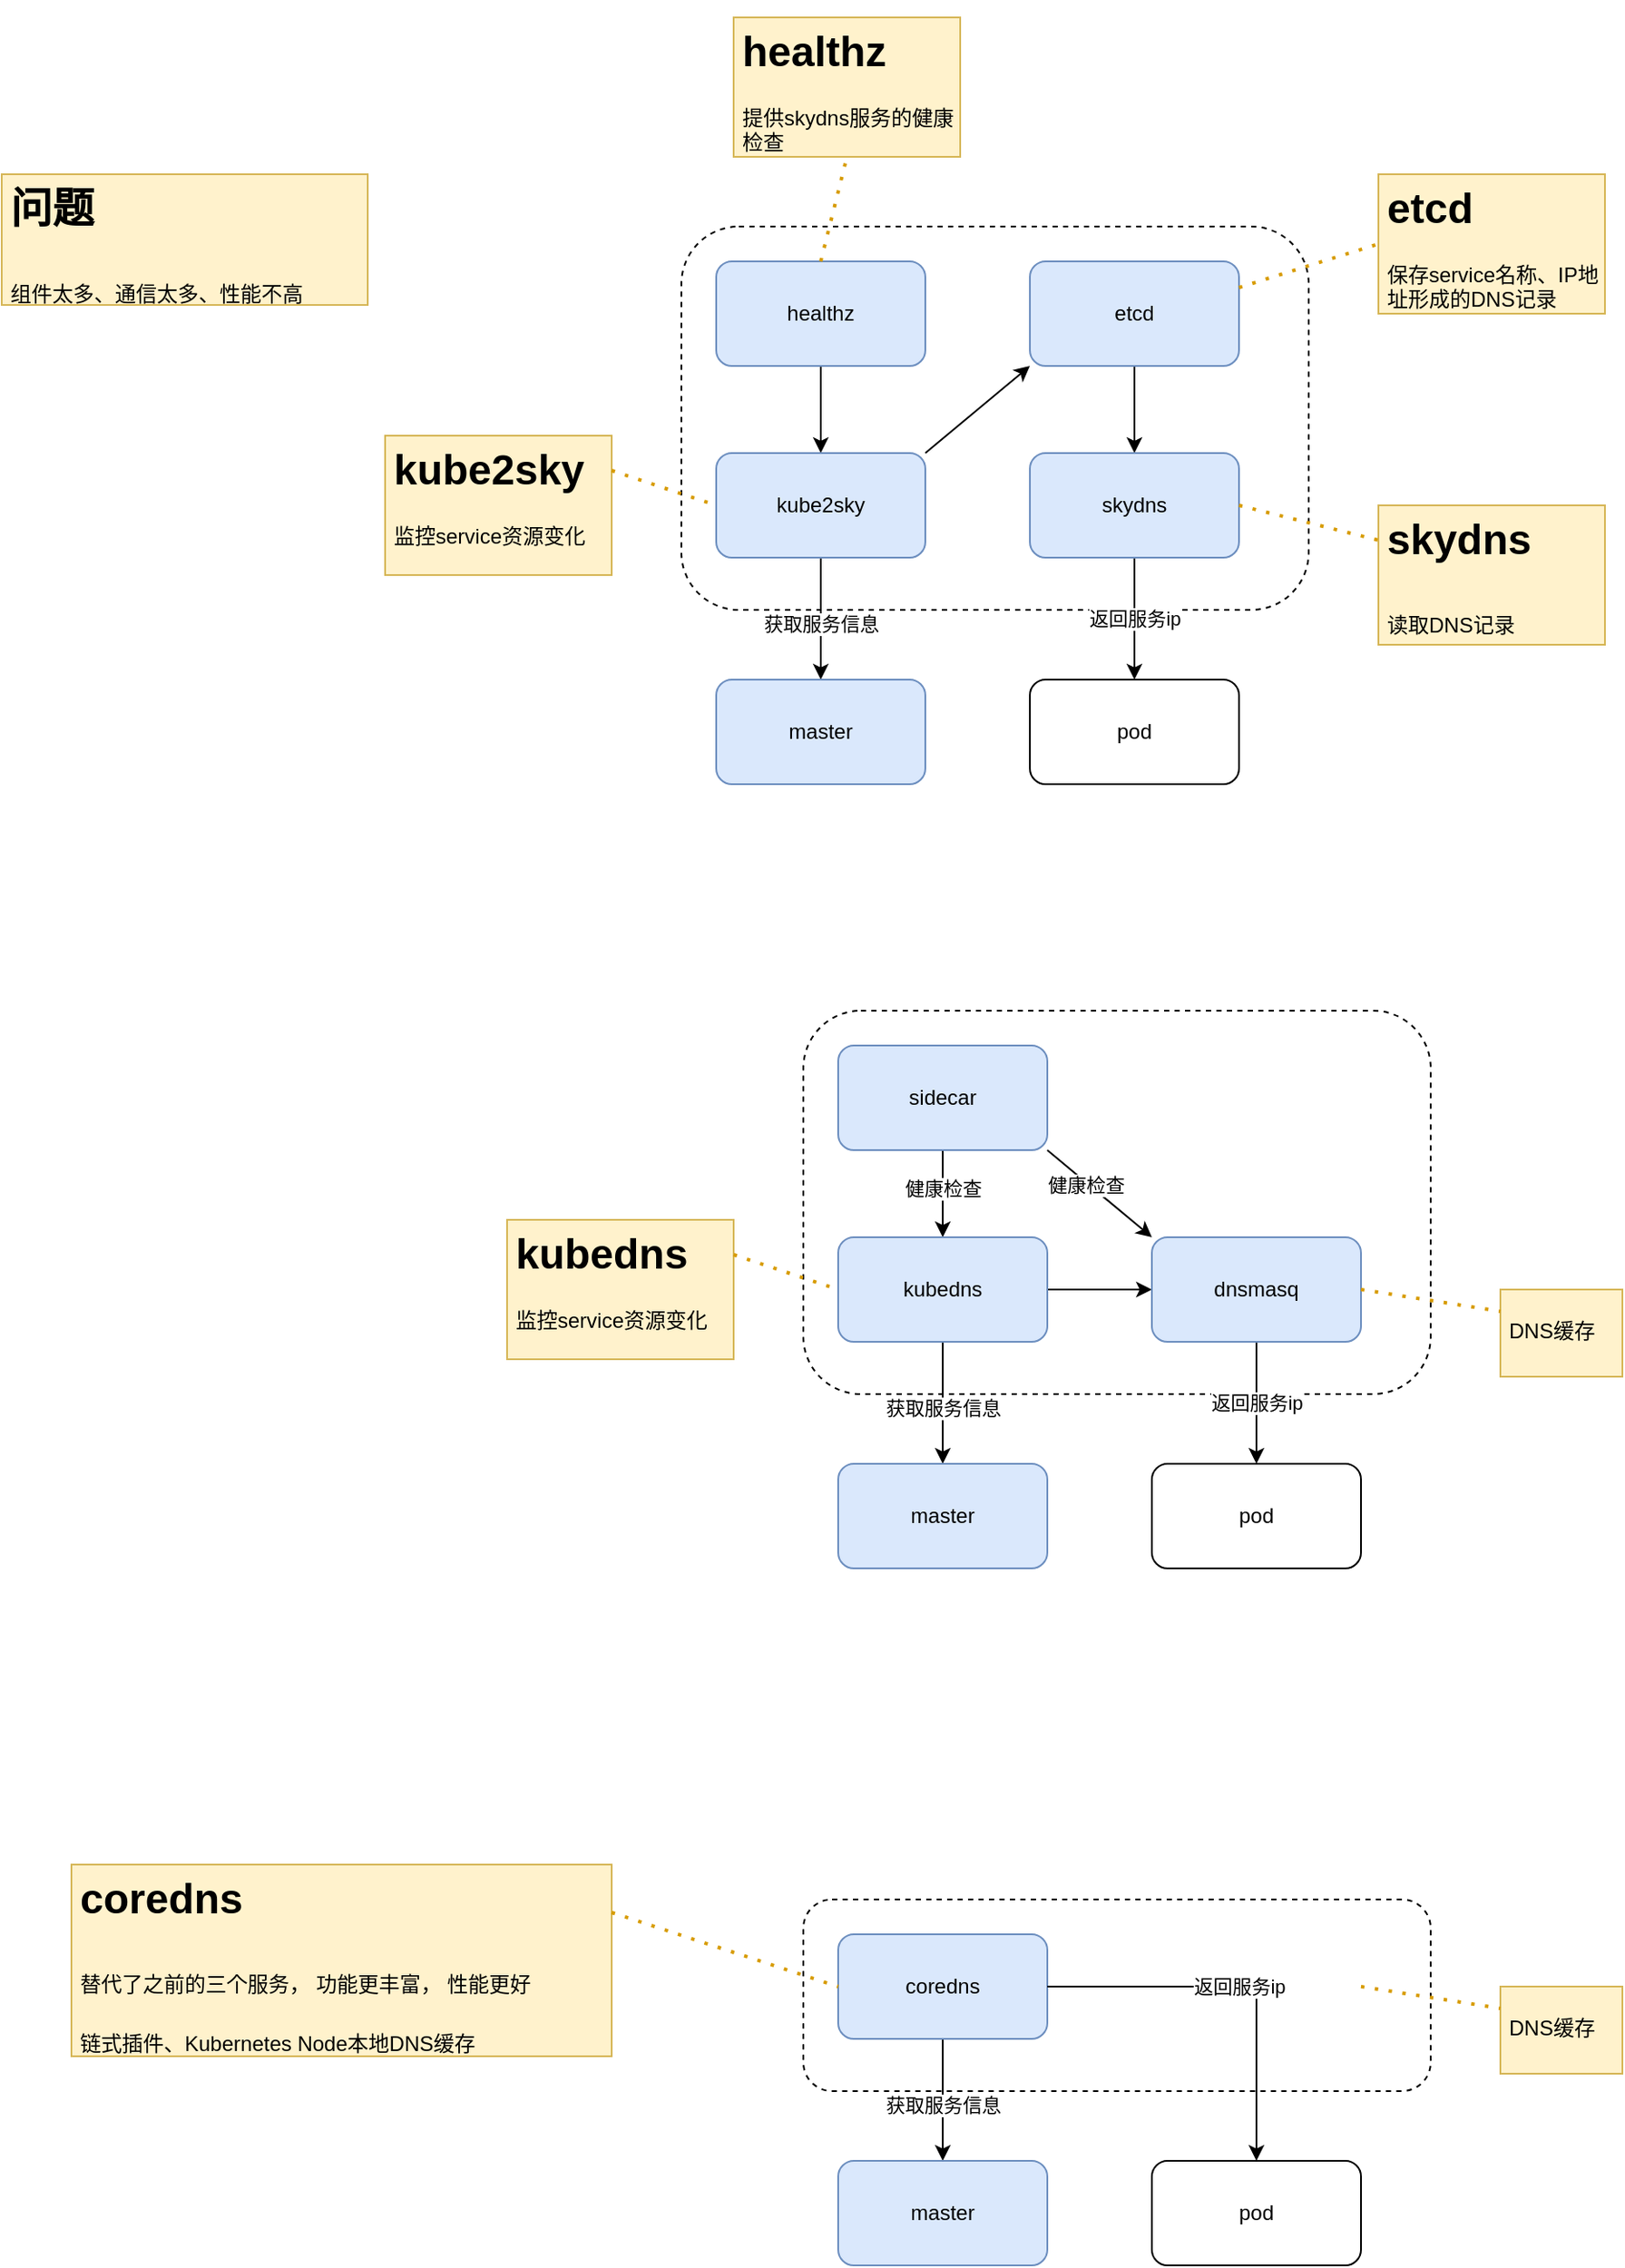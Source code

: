 <mxfile version="22.1.21" type="github">
  <diagram name="第 1 页" id="VcTGC_0ALSRAaAG4vHXl">
    <mxGraphModel dx="2261" dy="786" grid="1" gridSize="10" guides="1" tooltips="1" connect="1" arrows="1" fold="1" page="1" pageScale="1" pageWidth="827" pageHeight="1169" math="0" shadow="0">
      <root>
        <mxCell id="0" />
        <mxCell id="1" parent="0" />
        <mxCell id="FDSydZNx9eT348Bdh0g4-5" value="" style="rounded=1;whiteSpace=wrap;html=1;dashed=1;" vertex="1" parent="1">
          <mxGeometry x="140" y="190" width="360" height="220" as="geometry" />
        </mxCell>
        <mxCell id="FDSydZNx9eT348Bdh0g4-11" style="edgeStyle=orthogonalEdgeStyle;rounded=0;orthogonalLoop=1;jettySize=auto;html=1;exitX=0.5;exitY=1;exitDx=0;exitDy=0;entryX=0.5;entryY=0;entryDx=0;entryDy=0;" edge="1" parent="1" source="FDSydZNx9eT348Bdh0g4-1" target="FDSydZNx9eT348Bdh0g4-3">
          <mxGeometry relative="1" as="geometry" />
        </mxCell>
        <mxCell id="FDSydZNx9eT348Bdh0g4-1" value="healthz" style="rounded=1;whiteSpace=wrap;html=1;fillColor=#dae8fc;strokeColor=#6c8ebf;" vertex="1" parent="1">
          <mxGeometry x="160" y="210" width="120" height="60" as="geometry" />
        </mxCell>
        <mxCell id="FDSydZNx9eT348Bdh0g4-9" style="edgeStyle=orthogonalEdgeStyle;rounded=0;orthogonalLoop=1;jettySize=auto;html=1;exitX=0.5;exitY=1;exitDx=0;exitDy=0;entryX=0.5;entryY=0;entryDx=0;entryDy=0;" edge="1" parent="1" source="FDSydZNx9eT348Bdh0g4-2" target="FDSydZNx9eT348Bdh0g4-4">
          <mxGeometry relative="1" as="geometry" />
        </mxCell>
        <mxCell id="FDSydZNx9eT348Bdh0g4-2" value="etcd" style="rounded=1;whiteSpace=wrap;html=1;fillColor=#dae8fc;strokeColor=#6c8ebf;" vertex="1" parent="1">
          <mxGeometry x="340" y="210" width="120" height="60" as="geometry" />
        </mxCell>
        <mxCell id="FDSydZNx9eT348Bdh0g4-10" style="rounded=0;orthogonalLoop=1;jettySize=auto;html=1;exitX=1;exitY=0;exitDx=0;exitDy=0;entryX=0;entryY=1;entryDx=0;entryDy=0;" edge="1" parent="1" source="FDSydZNx9eT348Bdh0g4-3" target="FDSydZNx9eT348Bdh0g4-2">
          <mxGeometry relative="1" as="geometry" />
        </mxCell>
        <mxCell id="FDSydZNx9eT348Bdh0g4-21" style="edgeStyle=orthogonalEdgeStyle;rounded=0;orthogonalLoop=1;jettySize=auto;html=1;exitX=0.5;exitY=1;exitDx=0;exitDy=0;entryX=0.5;entryY=0;entryDx=0;entryDy=0;" edge="1" parent="1" source="FDSydZNx9eT348Bdh0g4-3" target="FDSydZNx9eT348Bdh0g4-19">
          <mxGeometry relative="1" as="geometry" />
        </mxCell>
        <mxCell id="FDSydZNx9eT348Bdh0g4-22" value="获取服务信息" style="edgeLabel;html=1;align=center;verticalAlign=middle;resizable=0;points=[];" vertex="1" connectable="0" parent="FDSydZNx9eT348Bdh0g4-21">
          <mxGeometry x="0.086" relative="1" as="geometry">
            <mxPoint as="offset" />
          </mxGeometry>
        </mxCell>
        <mxCell id="FDSydZNx9eT348Bdh0g4-3" value="kube2sky" style="rounded=1;whiteSpace=wrap;html=1;fillColor=#dae8fc;strokeColor=#6c8ebf;" vertex="1" parent="1">
          <mxGeometry x="160" y="320" width="120" height="60" as="geometry" />
        </mxCell>
        <mxCell id="FDSydZNx9eT348Bdh0g4-13" value="返回服务ip" style="edgeStyle=orthogonalEdgeStyle;rounded=0;orthogonalLoop=1;jettySize=auto;html=1;exitX=0.5;exitY=1;exitDx=0;exitDy=0;entryX=0.5;entryY=0;entryDx=0;entryDy=0;" edge="1" parent="1" source="FDSydZNx9eT348Bdh0g4-4" target="FDSydZNx9eT348Bdh0g4-12">
          <mxGeometry relative="1" as="geometry" />
        </mxCell>
        <mxCell id="FDSydZNx9eT348Bdh0g4-4" value="skydns" style="rounded=1;whiteSpace=wrap;html=1;fillColor=#dae8fc;strokeColor=#6c8ebf;" vertex="1" parent="1">
          <mxGeometry x="340" y="320" width="120" height="60" as="geometry" />
        </mxCell>
        <mxCell id="FDSydZNx9eT348Bdh0g4-6" value="&lt;h1&gt;kube2sky&lt;/h1&gt;&lt;p&gt;监控service资源变化&lt;/p&gt;" style="text;html=1;strokeColor=#d6b656;fillColor=#fff2cc;spacing=5;spacingTop=-20;whiteSpace=wrap;overflow=hidden;rounded=0;" vertex="1" parent="1">
          <mxGeometry x="-30" y="310" width="130" height="80" as="geometry" />
        </mxCell>
        <mxCell id="FDSydZNx9eT348Bdh0g4-7" value="&lt;h1&gt;skydns&lt;/h1&gt;&lt;h1&gt;&lt;span style=&quot;font-size: 12px; font-weight: 400;&quot;&gt;读取DNS记录&lt;/span&gt;&lt;/h1&gt;" style="text;html=1;strokeColor=#d6b656;fillColor=#fff2cc;spacing=5;spacingTop=-20;whiteSpace=wrap;overflow=hidden;rounded=0;" vertex="1" parent="1">
          <mxGeometry x="540" y="350" width="130" height="80" as="geometry" />
        </mxCell>
        <mxCell id="FDSydZNx9eT348Bdh0g4-8" value="&lt;h1&gt;etcd&lt;/h1&gt;&lt;p&gt;保存service名称、IP地址形成的DNS记录&lt;/p&gt;" style="text;html=1;strokeColor=#d6b656;fillColor=#fff2cc;spacing=5;spacingTop=-20;whiteSpace=wrap;overflow=hidden;rounded=0;" vertex="1" parent="1">
          <mxGeometry x="540" y="160" width="130" height="80" as="geometry" />
        </mxCell>
        <mxCell id="FDSydZNx9eT348Bdh0g4-12" value="pod" style="rounded=1;whiteSpace=wrap;html=1;" vertex="1" parent="1">
          <mxGeometry x="340" y="450" width="120" height="60" as="geometry" />
        </mxCell>
        <mxCell id="FDSydZNx9eT348Bdh0g4-14" value="&lt;h1&gt;healthz&lt;/h1&gt;&lt;p&gt;提供skydns服务的健康检查&lt;/p&gt;" style="text;html=1;strokeColor=#d6b656;fillColor=#fff2cc;spacing=5;spacingTop=-20;whiteSpace=wrap;overflow=hidden;rounded=0;" vertex="1" parent="1">
          <mxGeometry x="170" y="70" width="130" height="80" as="geometry" />
        </mxCell>
        <mxCell id="FDSydZNx9eT348Bdh0g4-15" value="" style="endArrow=none;dashed=1;html=1;dashPattern=1 3;strokeWidth=2;rounded=0;exitX=0.5;exitY=0;exitDx=0;exitDy=0;entryX=0.5;entryY=1;entryDx=0;entryDy=0;fillColor=#ffe6cc;strokeColor=#d79b00;" edge="1" parent="1" source="FDSydZNx9eT348Bdh0g4-1" target="FDSydZNx9eT348Bdh0g4-14">
          <mxGeometry width="50" height="50" relative="1" as="geometry">
            <mxPoint x="190" y="200" as="sourcePoint" />
            <mxPoint x="240" y="150" as="targetPoint" />
          </mxGeometry>
        </mxCell>
        <mxCell id="FDSydZNx9eT348Bdh0g4-16" value="" style="endArrow=none;dashed=1;html=1;dashPattern=1 3;strokeWidth=2;rounded=0;exitX=1;exitY=0.25;exitDx=0;exitDy=0;entryX=0;entryY=0.5;entryDx=0;entryDy=0;fillColor=#ffe6cc;strokeColor=#d79b00;" edge="1" parent="1" source="FDSydZNx9eT348Bdh0g4-6" target="FDSydZNx9eT348Bdh0g4-3">
          <mxGeometry width="50" height="50" relative="1" as="geometry">
            <mxPoint x="100" y="390" as="sourcePoint" />
            <mxPoint x="115" y="330" as="targetPoint" />
          </mxGeometry>
        </mxCell>
        <mxCell id="FDSydZNx9eT348Bdh0g4-17" value="" style="endArrow=none;dashed=1;html=1;dashPattern=1 3;strokeWidth=2;rounded=0;exitX=1;exitY=0.5;exitDx=0;exitDy=0;entryX=0;entryY=0.25;entryDx=0;entryDy=0;fillColor=#ffe6cc;strokeColor=#d79b00;" edge="1" parent="1" source="FDSydZNx9eT348Bdh0g4-4" target="FDSydZNx9eT348Bdh0g4-7">
          <mxGeometry width="50" height="50" relative="1" as="geometry">
            <mxPoint x="520" y="430" as="sourcePoint" />
            <mxPoint x="535" y="370" as="targetPoint" />
          </mxGeometry>
        </mxCell>
        <mxCell id="FDSydZNx9eT348Bdh0g4-18" value="" style="endArrow=none;dashed=1;html=1;dashPattern=1 3;strokeWidth=2;rounded=0;exitX=1;exitY=0.25;exitDx=0;exitDy=0;entryX=0.5;entryY=1;entryDx=0;entryDy=0;fillColor=#ffe6cc;strokeColor=#d79b00;" edge="1" parent="1" source="FDSydZNx9eT348Bdh0g4-2">
          <mxGeometry width="50" height="50" relative="1" as="geometry">
            <mxPoint x="525" y="260" as="sourcePoint" />
            <mxPoint x="540" y="200" as="targetPoint" />
          </mxGeometry>
        </mxCell>
        <mxCell id="FDSydZNx9eT348Bdh0g4-19" value="master" style="rounded=1;whiteSpace=wrap;html=1;fillColor=#dae8fc;strokeColor=#6c8ebf;" vertex="1" parent="1">
          <mxGeometry x="160" y="450" width="120" height="60" as="geometry" />
        </mxCell>
        <mxCell id="FDSydZNx9eT348Bdh0g4-23" value="&lt;h1&gt;&lt;span style=&quot;background-color: initial;&quot;&gt;问题&lt;/span&gt;&lt;/h1&gt;&lt;h1&gt;&lt;span style=&quot;font-size: 12px; font-weight: 400;&quot;&gt;组件太多、通信太多、性能不高&lt;/span&gt;&lt;/h1&gt;" style="text;html=1;strokeColor=#d6b656;fillColor=#fff2cc;spacing=5;spacingTop=-20;whiteSpace=wrap;overflow=hidden;rounded=0;" vertex="1" parent="1">
          <mxGeometry x="-250" y="160" width="210" height="75" as="geometry" />
        </mxCell>
        <mxCell id="FDSydZNx9eT348Bdh0g4-24" value="" style="rounded=1;whiteSpace=wrap;html=1;dashed=1;" vertex="1" parent="1">
          <mxGeometry x="210" y="640" width="360" height="220" as="geometry" />
        </mxCell>
        <mxCell id="FDSydZNx9eT348Bdh0g4-25" style="edgeStyle=orthogonalEdgeStyle;rounded=0;orthogonalLoop=1;jettySize=auto;html=1;exitX=0.5;exitY=1;exitDx=0;exitDy=0;entryX=0.5;entryY=0;entryDx=0;entryDy=0;" edge="1" parent="1" source="FDSydZNx9eT348Bdh0g4-26" target="FDSydZNx9eT348Bdh0g4-32">
          <mxGeometry relative="1" as="geometry" />
        </mxCell>
        <mxCell id="FDSydZNx9eT348Bdh0g4-48" value="健康检查" style="edgeLabel;html=1;align=center;verticalAlign=middle;resizable=0;points=[];" vertex="1" connectable="0" parent="FDSydZNx9eT348Bdh0g4-25">
          <mxGeometry x="-0.12" relative="1" as="geometry">
            <mxPoint as="offset" />
          </mxGeometry>
        </mxCell>
        <mxCell id="FDSydZNx9eT348Bdh0g4-46" style="rounded=0;orthogonalLoop=1;jettySize=auto;html=1;exitX=1;exitY=1;exitDx=0;exitDy=0;entryX=0;entryY=0;entryDx=0;entryDy=0;" edge="1" parent="1" source="FDSydZNx9eT348Bdh0g4-26" target="FDSydZNx9eT348Bdh0g4-34">
          <mxGeometry relative="1" as="geometry" />
        </mxCell>
        <mxCell id="FDSydZNx9eT348Bdh0g4-47" value="健康检查" style="edgeLabel;html=1;align=center;verticalAlign=middle;resizable=0;points=[];" vertex="1" connectable="0" parent="FDSydZNx9eT348Bdh0g4-46">
          <mxGeometry x="-0.256" y="-1" relative="1" as="geometry">
            <mxPoint as="offset" />
          </mxGeometry>
        </mxCell>
        <mxCell id="FDSydZNx9eT348Bdh0g4-26" value="sidecar" style="rounded=1;whiteSpace=wrap;html=1;fillColor=#dae8fc;strokeColor=#6c8ebf;" vertex="1" parent="1">
          <mxGeometry x="230" y="660" width="120" height="60" as="geometry" />
        </mxCell>
        <mxCell id="FDSydZNx9eT348Bdh0g4-30" style="edgeStyle=orthogonalEdgeStyle;rounded=0;orthogonalLoop=1;jettySize=auto;html=1;exitX=0.5;exitY=1;exitDx=0;exitDy=0;entryX=0.5;entryY=0;entryDx=0;entryDy=0;" edge="1" parent="1" source="FDSydZNx9eT348Bdh0g4-32" target="FDSydZNx9eT348Bdh0g4-44">
          <mxGeometry relative="1" as="geometry" />
        </mxCell>
        <mxCell id="FDSydZNx9eT348Bdh0g4-31" value="获取服务信息" style="edgeLabel;html=1;align=center;verticalAlign=middle;resizable=0;points=[];" vertex="1" connectable="0" parent="FDSydZNx9eT348Bdh0g4-30">
          <mxGeometry x="0.086" relative="1" as="geometry">
            <mxPoint as="offset" />
          </mxGeometry>
        </mxCell>
        <mxCell id="FDSydZNx9eT348Bdh0g4-45" style="edgeStyle=orthogonalEdgeStyle;rounded=0;orthogonalLoop=1;jettySize=auto;html=1;exitX=1;exitY=0.5;exitDx=0;exitDy=0;" edge="1" parent="1" source="FDSydZNx9eT348Bdh0g4-32" target="FDSydZNx9eT348Bdh0g4-34">
          <mxGeometry relative="1" as="geometry" />
        </mxCell>
        <mxCell id="FDSydZNx9eT348Bdh0g4-32" value="kubedns" style="rounded=1;whiteSpace=wrap;html=1;fillColor=#dae8fc;strokeColor=#6c8ebf;" vertex="1" parent="1">
          <mxGeometry x="230" y="770" width="120" height="60" as="geometry" />
        </mxCell>
        <mxCell id="FDSydZNx9eT348Bdh0g4-33" value="返回服务ip" style="edgeStyle=orthogonalEdgeStyle;rounded=0;orthogonalLoop=1;jettySize=auto;html=1;exitX=0.5;exitY=1;exitDx=0;exitDy=0;entryX=0.5;entryY=0;entryDx=0;entryDy=0;" edge="1" parent="1" source="FDSydZNx9eT348Bdh0g4-34" target="FDSydZNx9eT348Bdh0g4-38">
          <mxGeometry relative="1" as="geometry" />
        </mxCell>
        <mxCell id="FDSydZNx9eT348Bdh0g4-34" value="dnsmasq" style="rounded=1;whiteSpace=wrap;html=1;fillColor=#dae8fc;strokeColor=#6c8ebf;" vertex="1" parent="1">
          <mxGeometry x="410" y="770" width="120" height="60" as="geometry" />
        </mxCell>
        <mxCell id="FDSydZNx9eT348Bdh0g4-35" value="&lt;h1&gt;kubedns&lt;/h1&gt;&lt;p&gt;监控service资源变化&lt;/p&gt;" style="text;html=1;strokeColor=#d6b656;fillColor=#fff2cc;spacing=5;spacingTop=-20;whiteSpace=wrap;overflow=hidden;rounded=0;" vertex="1" parent="1">
          <mxGeometry x="40" y="760" width="130" height="80" as="geometry" />
        </mxCell>
        <mxCell id="FDSydZNx9eT348Bdh0g4-36" value="&lt;h1&gt;&lt;span style=&quot;font-size: 12px; font-weight: 400;&quot;&gt;DNS缓存&lt;/span&gt;&lt;/h1&gt;" style="text;html=1;strokeColor=#d6b656;fillColor=#fff2cc;spacing=5;spacingTop=-20;whiteSpace=wrap;overflow=hidden;rounded=0;" vertex="1" parent="1">
          <mxGeometry x="610" y="800" width="70" height="50" as="geometry" />
        </mxCell>
        <mxCell id="FDSydZNx9eT348Bdh0g4-38" value="pod" style="rounded=1;whiteSpace=wrap;html=1;" vertex="1" parent="1">
          <mxGeometry x="410" y="900" width="120" height="60" as="geometry" />
        </mxCell>
        <mxCell id="FDSydZNx9eT348Bdh0g4-41" value="" style="endArrow=none;dashed=1;html=1;dashPattern=1 3;strokeWidth=2;rounded=0;exitX=1;exitY=0.25;exitDx=0;exitDy=0;entryX=0;entryY=0.5;entryDx=0;entryDy=0;fillColor=#ffe6cc;strokeColor=#d79b00;" edge="1" parent="1" source="FDSydZNx9eT348Bdh0g4-35" target="FDSydZNx9eT348Bdh0g4-32">
          <mxGeometry width="50" height="50" relative="1" as="geometry">
            <mxPoint x="170" y="840" as="sourcePoint" />
            <mxPoint x="185" y="780" as="targetPoint" />
          </mxGeometry>
        </mxCell>
        <mxCell id="FDSydZNx9eT348Bdh0g4-42" value="" style="endArrow=none;dashed=1;html=1;dashPattern=1 3;strokeWidth=2;rounded=0;exitX=1;exitY=0.5;exitDx=0;exitDy=0;entryX=0;entryY=0.25;entryDx=0;entryDy=0;fillColor=#ffe6cc;strokeColor=#d79b00;" edge="1" parent="1" source="FDSydZNx9eT348Bdh0g4-34" target="FDSydZNx9eT348Bdh0g4-36">
          <mxGeometry width="50" height="50" relative="1" as="geometry">
            <mxPoint x="590" y="880" as="sourcePoint" />
            <mxPoint x="605" y="820" as="targetPoint" />
          </mxGeometry>
        </mxCell>
        <mxCell id="FDSydZNx9eT348Bdh0g4-44" value="master" style="rounded=1;whiteSpace=wrap;html=1;fillColor=#dae8fc;strokeColor=#6c8ebf;" vertex="1" parent="1">
          <mxGeometry x="230" y="900" width="120" height="60" as="geometry" />
        </mxCell>
        <mxCell id="FDSydZNx9eT348Bdh0g4-49" value="" style="rounded=1;whiteSpace=wrap;html=1;dashed=1;" vertex="1" parent="1">
          <mxGeometry x="210" y="1150" width="360" height="110" as="geometry" />
        </mxCell>
        <mxCell id="FDSydZNx9eT348Bdh0g4-55" style="edgeStyle=orthogonalEdgeStyle;rounded=0;orthogonalLoop=1;jettySize=auto;html=1;exitX=0.5;exitY=1;exitDx=0;exitDy=0;entryX=0.5;entryY=0;entryDx=0;entryDy=0;" edge="1" parent="1" source="FDSydZNx9eT348Bdh0g4-58" target="FDSydZNx9eT348Bdh0g4-66">
          <mxGeometry relative="1" as="geometry" />
        </mxCell>
        <mxCell id="FDSydZNx9eT348Bdh0g4-56" value="获取服务信息" style="edgeLabel;html=1;align=center;verticalAlign=middle;resizable=0;points=[];" vertex="1" connectable="0" parent="FDSydZNx9eT348Bdh0g4-55">
          <mxGeometry x="0.086" relative="1" as="geometry">
            <mxPoint as="offset" />
          </mxGeometry>
        </mxCell>
        <mxCell id="FDSydZNx9eT348Bdh0g4-58" value="coredns" style="rounded=1;whiteSpace=wrap;html=1;fillColor=#dae8fc;strokeColor=#6c8ebf;" vertex="1" parent="1">
          <mxGeometry x="230" y="1170" width="120" height="60" as="geometry" />
        </mxCell>
        <mxCell id="FDSydZNx9eT348Bdh0g4-59" value="返回服务ip" style="edgeStyle=orthogonalEdgeStyle;rounded=0;orthogonalLoop=1;jettySize=auto;html=1;exitX=1;exitY=0.5;exitDx=0;exitDy=0;entryX=0.5;entryY=0;entryDx=0;entryDy=0;" edge="1" parent="1" source="FDSydZNx9eT348Bdh0g4-58" target="FDSydZNx9eT348Bdh0g4-63">
          <mxGeometry relative="1" as="geometry">
            <mxPoint x="470" y="1230" as="sourcePoint" />
          </mxGeometry>
        </mxCell>
        <mxCell id="FDSydZNx9eT348Bdh0g4-61" value="&lt;h1&gt;&lt;span style=&quot;background-color: initial;&quot;&gt;coredns&lt;/span&gt;&lt;/h1&gt;&lt;h1&gt;&lt;span style=&quot;font-size: 12px; font-weight: 400;&quot;&gt;替代了之前的三个服务， 功能更丰富， 性能更好&lt;/span&gt;&lt;/h1&gt;&lt;div&gt;&lt;span style=&quot;font-size: 12px; font-weight: 400;&quot;&gt;链式插件、Kubernetes Node本地DNS缓存&lt;/span&gt;&lt;/div&gt;" style="text;html=1;strokeColor=#d6b656;fillColor=#fff2cc;spacing=5;spacingTop=-20;whiteSpace=wrap;overflow=hidden;rounded=0;" vertex="1" parent="1">
          <mxGeometry x="-210" y="1130" width="310" height="110" as="geometry" />
        </mxCell>
        <mxCell id="FDSydZNx9eT348Bdh0g4-62" value="&lt;h1&gt;&lt;span style=&quot;font-size: 12px; font-weight: 400;&quot;&gt;DNS缓存&lt;/span&gt;&lt;/h1&gt;" style="text;html=1;strokeColor=#d6b656;fillColor=#fff2cc;spacing=5;spacingTop=-20;whiteSpace=wrap;overflow=hidden;rounded=0;" vertex="1" parent="1">
          <mxGeometry x="610" y="1200" width="70" height="50" as="geometry" />
        </mxCell>
        <mxCell id="FDSydZNx9eT348Bdh0g4-63" value="pod" style="rounded=1;whiteSpace=wrap;html=1;" vertex="1" parent="1">
          <mxGeometry x="410" y="1300" width="120" height="60" as="geometry" />
        </mxCell>
        <mxCell id="FDSydZNx9eT348Bdh0g4-64" value="" style="endArrow=none;dashed=1;html=1;dashPattern=1 3;strokeWidth=2;rounded=0;exitX=1;exitY=0.25;exitDx=0;exitDy=0;entryX=0;entryY=0.5;entryDx=0;entryDy=0;fillColor=#ffe6cc;strokeColor=#d79b00;" edge="1" parent="1" source="FDSydZNx9eT348Bdh0g4-61" target="FDSydZNx9eT348Bdh0g4-58">
          <mxGeometry width="50" height="50" relative="1" as="geometry">
            <mxPoint x="170" y="1240" as="sourcePoint" />
            <mxPoint x="185" y="1180" as="targetPoint" />
          </mxGeometry>
        </mxCell>
        <mxCell id="FDSydZNx9eT348Bdh0g4-65" value="" style="endArrow=none;dashed=1;html=1;dashPattern=1 3;strokeWidth=2;rounded=0;exitX=1;exitY=0.5;exitDx=0;exitDy=0;entryX=0;entryY=0.25;entryDx=0;entryDy=0;fillColor=#ffe6cc;strokeColor=#d79b00;" edge="1" parent="1" target="FDSydZNx9eT348Bdh0g4-62">
          <mxGeometry width="50" height="50" relative="1" as="geometry">
            <mxPoint x="530" y="1200" as="sourcePoint" />
            <mxPoint x="605" y="1220" as="targetPoint" />
          </mxGeometry>
        </mxCell>
        <mxCell id="FDSydZNx9eT348Bdh0g4-66" value="master" style="rounded=1;whiteSpace=wrap;html=1;fillColor=#dae8fc;strokeColor=#6c8ebf;" vertex="1" parent="1">
          <mxGeometry x="230" y="1300" width="120" height="60" as="geometry" />
        </mxCell>
      </root>
    </mxGraphModel>
  </diagram>
</mxfile>
